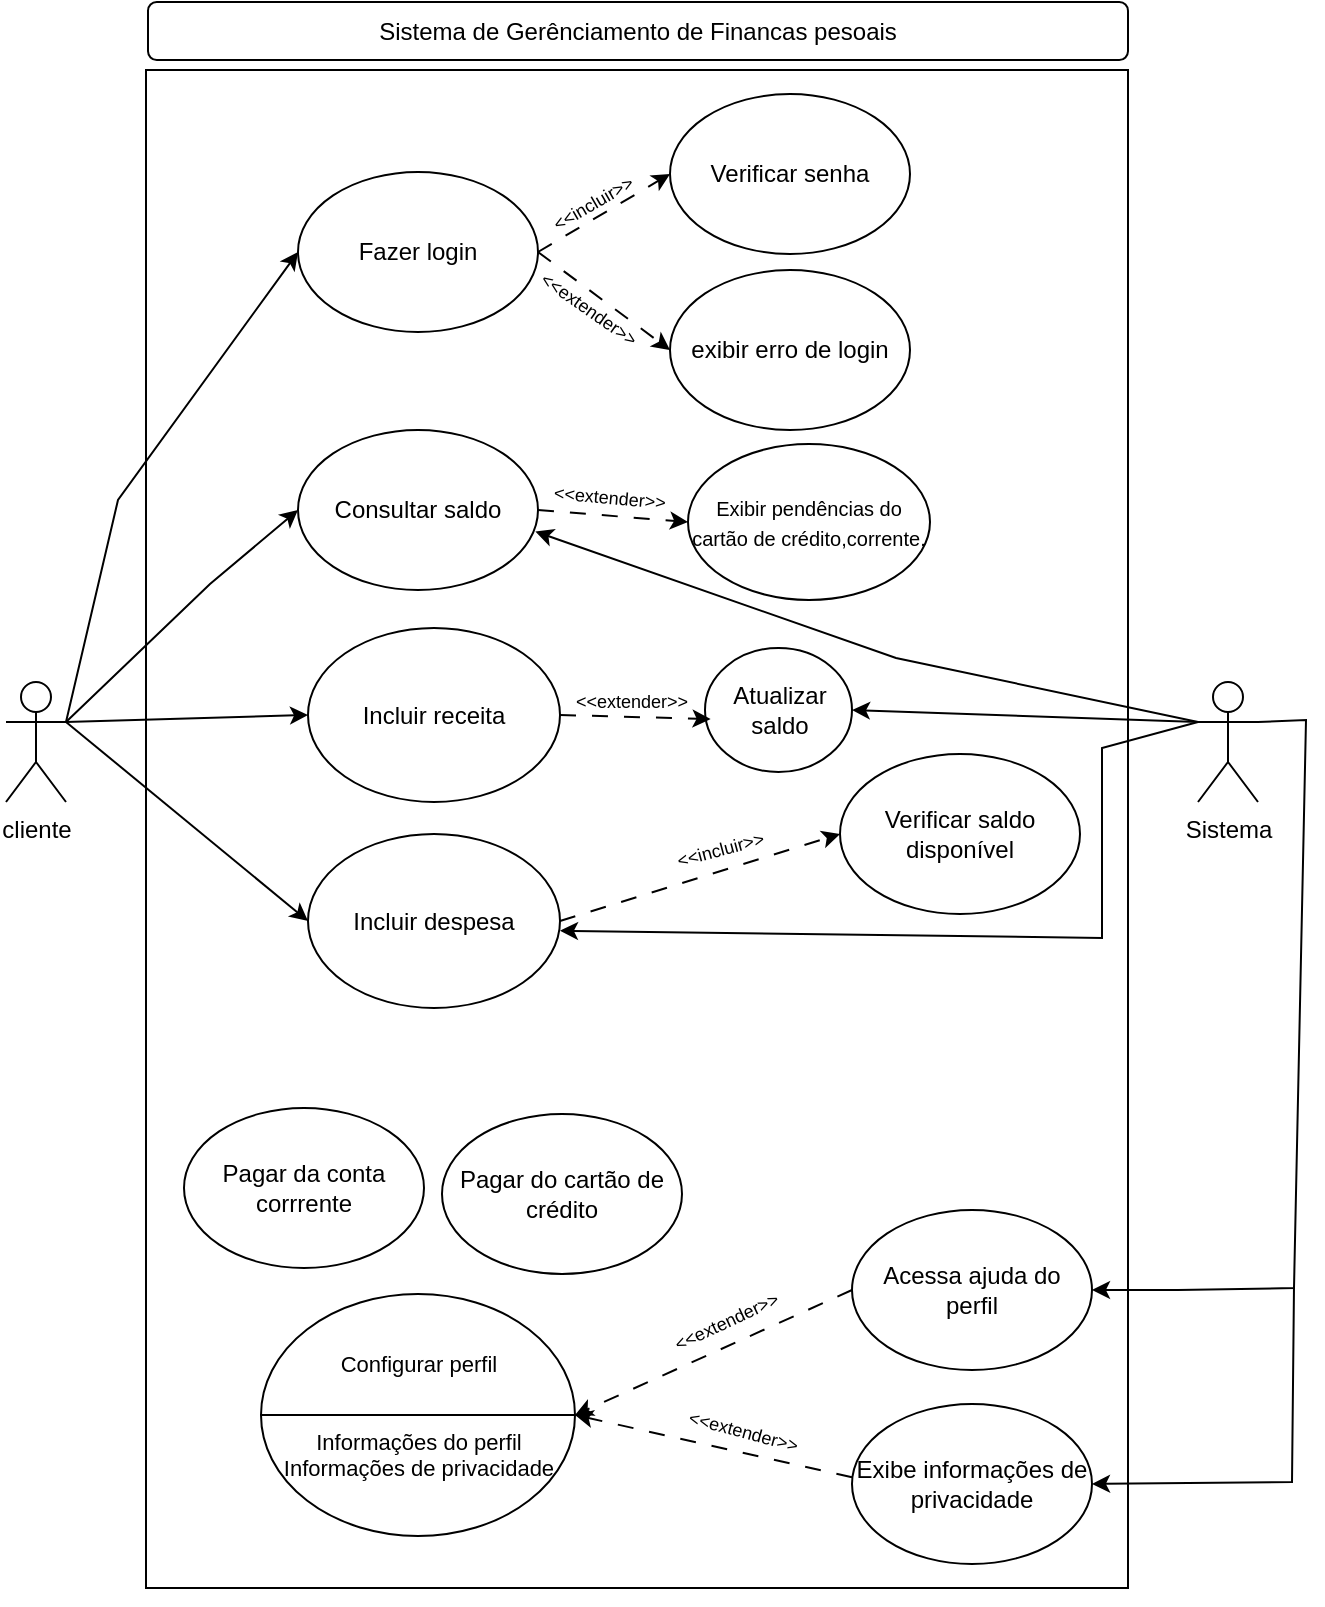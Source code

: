<mxfile version="22.0.4" type="github">
  <diagram name="Page-1" id="4mHVYZyLnhP37JVIOnOW">
    <mxGraphModel dx="1678" dy="665" grid="0" gridSize="10" guides="1" tooltips="1" connect="1" arrows="1" fold="1" page="0" pageScale="1" pageWidth="850" pageHeight="1100" background="#ffffff" math="0" shadow="0">
      <root>
        <mxCell id="0" />
        <mxCell id="1" parent="0" />
        <mxCell id="uMvzzYSh7ymHvS__3Q5s-1" value="&lt;div&gt;cliente&lt;/div&gt;&lt;div&gt;&lt;br&gt;&lt;/div&gt;" style="shape=umlActor;verticalLabelPosition=bottom;verticalAlign=top;html=1;outlineConnect=0;" parent="1" vertex="1">
          <mxGeometry x="-1115" y="212" width="30" height="60" as="geometry" />
        </mxCell>
        <mxCell id="uMvzzYSh7ymHvS__3Q5s-3" value="" style="rounded=0;whiteSpace=wrap;html=1;gradientColor=none;" parent="1" vertex="1">
          <mxGeometry x="-1045" y="-94" width="491" height="759" as="geometry" />
        </mxCell>
        <mxCell id="uMvzzYSh7ymHvS__3Q5s-6" value="Fazer login" style="ellipse;whiteSpace=wrap;html=1;" parent="1" vertex="1">
          <mxGeometry x="-969" y="-43" width="120" height="80" as="geometry" />
        </mxCell>
        <mxCell id="uMvzzYSh7ymHvS__3Q5s-7" value="Verificar senha" style="ellipse;whiteSpace=wrap;html=1;" parent="1" vertex="1">
          <mxGeometry x="-783" y="-82" width="120" height="80" as="geometry" />
        </mxCell>
        <mxCell id="uMvzzYSh7ymHvS__3Q5s-8" value="exibir erro de login" style="ellipse;whiteSpace=wrap;html=1;" parent="1" vertex="1">
          <mxGeometry x="-783" y="6" width="120" height="80" as="geometry" />
        </mxCell>
        <mxCell id="uMvzzYSh7ymHvS__3Q5s-10" value="Verificar saldo disponível" style="ellipse;whiteSpace=wrap;html=1;" parent="1" vertex="1">
          <mxGeometry x="-698" y="248" width="120" height="80" as="geometry" />
        </mxCell>
        <mxCell id="uMvzzYSh7ymHvS__3Q5s-11" value="&lt;div style=&quot;font-size: 11px;&quot;&gt;&lt;font style=&quot;font-size: 11px;&quot;&gt;Configurar perfil&lt;/font&gt;&lt;/div&gt;&lt;div style=&quot;font-size: 11px;&quot;&gt;&lt;font style=&quot;font-size: 11px;&quot;&gt;&lt;br&gt;&lt;/font&gt;&lt;/div&gt;&lt;div style=&quot;font-size: 11px;&quot;&gt;&lt;font style=&quot;font-size: 11px;&quot;&gt;&lt;br&gt;&lt;/font&gt;&lt;/div&gt;&lt;div style=&quot;font-size: 11px;&quot;&gt;&lt;font style=&quot;font-size: 11px;&quot;&gt;Informações do perfil&lt;/font&gt;&lt;/div&gt;&lt;div style=&quot;font-size: 11px;&quot;&gt;&lt;font style=&quot;font-size: 11px;&quot;&gt;Informações de privacidade&lt;font style=&quot;font-size: 11px;&quot;&gt;&lt;br&gt;&lt;/font&gt;&lt;/font&gt;&lt;/div&gt;" style="ellipse;whiteSpace=wrap;html=1;" parent="1" vertex="1">
          <mxGeometry x="-987.5" y="518" width="157" height="121" as="geometry" />
        </mxCell>
        <mxCell id="uMvzzYSh7ymHvS__3Q5s-12" value="Pagar da conta corrrente" style="ellipse;whiteSpace=wrap;html=1;" parent="1" vertex="1">
          <mxGeometry x="-1026" y="425" width="120" height="80" as="geometry" />
        </mxCell>
        <mxCell id="uMvzzYSh7ymHvS__3Q5s-13" value="Incluir despesa" style="ellipse;whiteSpace=wrap;html=1;" parent="1" vertex="1">
          <mxGeometry x="-964" y="288" width="126" height="87" as="geometry" />
        </mxCell>
        <mxCell id="uMvzzYSh7ymHvS__3Q5s-14" value="Consultar saldo" style="ellipse;whiteSpace=wrap;html=1;" parent="1" vertex="1">
          <mxGeometry x="-969" y="86" width="120" height="80" as="geometry" />
        </mxCell>
        <mxCell id="uMvzzYSh7ymHvS__3Q5s-20" value="" style="endArrow=classic;html=1;rounded=0;exitX=1;exitY=0.5;exitDx=0;exitDy=0;entryX=0;entryY=0.5;entryDx=0;entryDy=0;dashed=1;dashPattern=8 8;" parent="1" source="uMvzzYSh7ymHvS__3Q5s-6" target="uMvzzYSh7ymHvS__3Q5s-7" edge="1">
          <mxGeometry width="50" height="50" relative="1" as="geometry">
            <mxPoint x="-838" y="-2" as="sourcePoint" />
            <mxPoint x="-788" y="-52" as="targetPoint" />
          </mxGeometry>
        </mxCell>
        <mxCell id="uMvzzYSh7ymHvS__3Q5s-21" value="" style="endArrow=classic;html=1;rounded=0;exitX=1;exitY=0.5;exitDx=0;exitDy=0;entryX=0;entryY=0.5;entryDx=0;entryDy=0;dashed=1;dashPattern=8 8;" parent="1" source="uMvzzYSh7ymHvS__3Q5s-6" target="uMvzzYSh7ymHvS__3Q5s-8" edge="1">
          <mxGeometry width="50" height="50" relative="1" as="geometry">
            <mxPoint x="-841" y="23" as="sourcePoint" />
            <mxPoint x="-775" y="-16" as="targetPoint" />
          </mxGeometry>
        </mxCell>
        <mxCell id="uMvzzYSh7ymHvS__3Q5s-22" value="&lt;font style=&quot;font-size: 9px;&quot;&gt;&amp;lt;&amp;lt;incluir&amp;gt;&amp;gt;&lt;/font&gt;" style="text;html=1;strokeColor=none;fillColor=none;align=center;verticalAlign=middle;whiteSpace=wrap;rounded=0;rotation=-30;" parent="1" vertex="1">
          <mxGeometry x="-847" y="-35" width="50" height="13" as="geometry" />
        </mxCell>
        <mxCell id="uMvzzYSh7ymHvS__3Q5s-24" value="&lt;font style=&quot;font-size: 9px;&quot;&gt;&amp;lt;&amp;lt;extender&amp;gt;&amp;gt;&lt;/font&gt;" style="text;html=1;strokeColor=none;fillColor=none;align=center;verticalAlign=middle;whiteSpace=wrap;rounded=0;rotation=35;" parent="1" vertex="1">
          <mxGeometry x="-848" y="20" width="50" height="10" as="geometry" />
        </mxCell>
        <mxCell id="uMvzzYSh7ymHvS__3Q5s-25" value="" style="endArrow=classic;html=1;rounded=0;entryX=0;entryY=0.5;entryDx=0;entryDy=0;exitX=1;exitY=0.333;exitDx=0;exitDy=0;exitPerimeter=0;" parent="1" source="uMvzzYSh7ymHvS__3Q5s-1" target="uMvzzYSh7ymHvS__3Q5s-6" edge="1">
          <mxGeometry width="50" height="50" relative="1" as="geometry">
            <mxPoint x="-1056" y="50" as="sourcePoint" />
            <mxPoint x="-1006" as="targetPoint" />
            <Array as="points">
              <mxPoint x="-1059" y="121" />
            </Array>
          </mxGeometry>
        </mxCell>
        <mxCell id="uMvzzYSh7ymHvS__3Q5s-26" value="" style="endArrow=classic;html=1;rounded=0;entryX=0;entryY=0.5;entryDx=0;entryDy=0;exitX=1;exitY=0.333;exitDx=0;exitDy=0;exitPerimeter=0;" parent="1" source="uMvzzYSh7ymHvS__3Q5s-1" target="uMvzzYSh7ymHvS__3Q5s-14" edge="1">
          <mxGeometry width="50" height="50" relative="1" as="geometry">
            <mxPoint x="-1058" y="237" as="sourcePoint" />
            <mxPoint x="-959" y="7" as="targetPoint" />
            <Array as="points">
              <mxPoint x="-1013" y="163" />
            </Array>
          </mxGeometry>
        </mxCell>
        <mxCell id="uMvzzYSh7ymHvS__3Q5s-28" value="" style="endArrow=classic;html=1;rounded=0;entryX=0;entryY=0.5;entryDx=0;entryDy=0;exitX=1;exitY=0.333;exitDx=0;exitDy=0;exitPerimeter=0;" parent="1" source="uMvzzYSh7ymHvS__3Q5s-1" target="uMvzzYSh7ymHvS__3Q5s-13" edge="1">
          <mxGeometry width="50" height="50" relative="1" as="geometry">
            <mxPoint x="-1058" y="237" as="sourcePoint" />
            <mxPoint x="-962" y="232" as="targetPoint" />
            <Array as="points" />
          </mxGeometry>
        </mxCell>
        <mxCell id="uMvzzYSh7ymHvS__3Q5s-37" value="" style="endArrow=classic;html=1;rounded=0;exitX=1;exitY=0.5;exitDx=0;exitDy=0;entryX=0;entryY=0.5;entryDx=0;entryDy=0;dashed=1;dashPattern=8 8;" parent="1" source="uMvzzYSh7ymHvS__3Q5s-13" target="uMvzzYSh7ymHvS__3Q5s-10" edge="1">
          <mxGeometry width="50" height="50" relative="1" as="geometry">
            <mxPoint x="-847" y="307" as="sourcePoint" />
            <mxPoint x="-788" y="339" as="targetPoint" />
          </mxGeometry>
        </mxCell>
        <mxCell id="uMvzzYSh7ymHvS__3Q5s-38" value="&lt;font style=&quot;font-size: 10px;&quot;&gt;Exibir pendências do cartão de crédito,corrente.&lt;font style=&quot;font-size: 10px;&quot;&gt;&lt;br&gt;&lt;/font&gt;&lt;/font&gt;" style="ellipse;whiteSpace=wrap;html=1;" parent="1" vertex="1">
          <mxGeometry x="-774" y="93" width="121" height="78" as="geometry" />
        </mxCell>
        <mxCell id="uMvzzYSh7ymHvS__3Q5s-39" value="" style="endArrow=classic;html=1;rounded=0;entryX=0;entryY=0.5;entryDx=0;entryDy=0;exitX=1;exitY=0.5;exitDx=0;exitDy=0;dashed=1;dashPattern=8 8;" parent="1" source="uMvzzYSh7ymHvS__3Q5s-14" target="uMvzzYSh7ymHvS__3Q5s-38" edge="1">
          <mxGeometry width="50" height="50" relative="1" as="geometry">
            <mxPoint x="-849" y="151" as="sourcePoint" />
            <mxPoint x="-799" y="101" as="targetPoint" />
          </mxGeometry>
        </mxCell>
        <mxCell id="uMvzzYSh7ymHvS__3Q5s-40" value="&lt;font style=&quot;font-size: 9px;&quot;&gt;&amp;lt;&amp;lt;extender&amp;gt;&amp;gt;&lt;/font&gt;" style="text;html=1;strokeColor=none;fillColor=none;align=center;verticalAlign=middle;whiteSpace=wrap;rounded=0;rotation=5;" parent="1" vertex="1">
          <mxGeometry x="-838" y="114" width="50" height="10" as="geometry" />
        </mxCell>
        <mxCell id="uMvzzYSh7ymHvS__3Q5s-41" value="Pagar do cartão de crédito" style="ellipse;whiteSpace=wrap;html=1;" parent="1" vertex="1">
          <mxGeometry x="-897" y="428" width="120" height="80" as="geometry" />
        </mxCell>
        <mxCell id="uMvzzYSh7ymHvS__3Q5s-44" value="" style="endArrow=none;html=1;rounded=0;entryX=1;entryY=0.5;entryDx=0;entryDy=0;exitX=0;exitY=0.5;exitDx=0;exitDy=0;" parent="1" source="uMvzzYSh7ymHvS__3Q5s-11" target="uMvzzYSh7ymHvS__3Q5s-11" edge="1">
          <mxGeometry width="50" height="50" relative="1" as="geometry">
            <mxPoint x="-1000" y="617.5" as="sourcePoint" />
            <mxPoint x="-950" y="567.5" as="targetPoint" />
          </mxGeometry>
        </mxCell>
        <mxCell id="uMvzzYSh7ymHvS__3Q5s-46" value="Acessa ajuda do perfil" style="ellipse;whiteSpace=wrap;html=1;" parent="1" vertex="1">
          <mxGeometry x="-692" y="476" width="120" height="80" as="geometry" />
        </mxCell>
        <mxCell id="uMvzzYSh7ymHvS__3Q5s-47" value="Exibe informações de privacidade" style="ellipse;whiteSpace=wrap;html=1;" parent="1" vertex="1">
          <mxGeometry x="-692" y="573" width="120" height="80" as="geometry" />
        </mxCell>
        <mxCell id="uMvzzYSh7ymHvS__3Q5s-48" value="" style="endArrow=classic;html=1;rounded=0;entryX=1;entryY=0.5;entryDx=0;entryDy=0;exitX=0;exitY=0.5;exitDx=0;exitDy=0;dashed=1;dashPattern=8 8;" parent="1" source="uMvzzYSh7ymHvS__3Q5s-46" target="uMvzzYSh7ymHvS__3Q5s-11" edge="1">
          <mxGeometry width="50" height="50" relative="1" as="geometry">
            <mxPoint x="-730.53" y="512" as="sourcePoint" />
            <mxPoint x="-735.469" y="613" as="targetPoint" />
          </mxGeometry>
        </mxCell>
        <mxCell id="uMvzzYSh7ymHvS__3Q5s-50" value="" style="endArrow=classic;html=1;rounded=0;entryX=1;entryY=0.5;entryDx=0;entryDy=0;exitX=0;exitY=0.458;exitDx=0;exitDy=0;exitPerimeter=0;dashed=1;dashPattern=8 8;" parent="1" source="uMvzzYSh7ymHvS__3Q5s-47" target="uMvzzYSh7ymHvS__3Q5s-11" edge="1">
          <mxGeometry width="50" height="50" relative="1" as="geometry">
            <mxPoint x="-689" y="563" as="sourcePoint" />
            <mxPoint x="-830" y="611" as="targetPoint" />
          </mxGeometry>
        </mxCell>
        <mxCell id="uMvzzYSh7ymHvS__3Q5s-51" style="edgeStyle=orthogonalEdgeStyle;rounded=0;orthogonalLoop=1;jettySize=auto;html=1;exitX=0.5;exitY=1;exitDx=0;exitDy=0;" parent="1" source="uMvzzYSh7ymHvS__3Q5s-3" target="uMvzzYSh7ymHvS__3Q5s-3" edge="1">
          <mxGeometry relative="1" as="geometry" />
        </mxCell>
        <mxCell id="uMvzzYSh7ymHvS__3Q5s-55" value="" style="endArrow=classic;html=1;rounded=0;entryX=0.989;entryY=0.635;entryDx=0;entryDy=0;entryPerimeter=0;exitX=0;exitY=0.333;exitDx=0;exitDy=0;exitPerimeter=0;" parent="1" source="uMvzzYSh7ymHvS__3Q5s-53" target="uMvzzYSh7ymHvS__3Q5s-14" edge="1">
          <mxGeometry width="50" height="50" relative="1" as="geometry">
            <mxPoint x="-534" y="212" as="sourcePoint" />
            <mxPoint x="-398" y="150" as="targetPoint" />
            <Array as="points">
              <mxPoint x="-670" y="200" />
            </Array>
          </mxGeometry>
        </mxCell>
        <mxCell id="uMvzzYSh7ymHvS__3Q5s-58" value="" style="endArrow=classic;html=1;rounded=0;entryX=1;entryY=0.556;entryDx=0;entryDy=0;entryPerimeter=0;exitX=0;exitY=0.333;exitDx=0;exitDy=0;exitPerimeter=0;" parent="1" source="uMvzzYSh7ymHvS__3Q5s-53" target="uMvzzYSh7ymHvS__3Q5s-13" edge="1">
          <mxGeometry width="50" height="50" relative="1" as="geometry">
            <mxPoint x="-484" y="233" as="sourcePoint" />
            <mxPoint x="-573" y="249" as="targetPoint" />
            <Array as="points">
              <mxPoint x="-567" y="245" />
              <mxPoint x="-567" y="340" />
            </Array>
          </mxGeometry>
        </mxCell>
        <mxCell id="uMvzzYSh7ymHvS__3Q5s-59" value="Sistema de Gerênciamento de Financas pesoais" style="rounded=1;whiteSpace=wrap;html=1;" parent="1" vertex="1">
          <mxGeometry x="-1044" y="-128" width="490" height="29" as="geometry" />
        </mxCell>
        <mxCell id="uMvzzYSh7ymHvS__3Q5s-60" value="&lt;font style=&quot;font-size: 9px;&quot;&gt;&amp;lt;&amp;lt;extender&amp;gt;&amp;gt;&lt;/font&gt;" style="text;html=1;strokeColor=none;fillColor=none;align=center;verticalAlign=middle;whiteSpace=wrap;rounded=0;rotation=-25;" parent="1" vertex="1">
          <mxGeometry x="-780" y="526" width="50" height="10" as="geometry" />
        </mxCell>
        <mxCell id="uMvzzYSh7ymHvS__3Q5s-61" value="&lt;font style=&quot;font-size: 9px;&quot;&gt;&amp;lt;&amp;lt;extender&amp;gt;&amp;gt;&lt;/font&gt;" style="text;html=1;strokeColor=none;fillColor=none;align=center;verticalAlign=middle;whiteSpace=wrap;rounded=0;rotation=15;" parent="1" vertex="1">
          <mxGeometry x="-771" y="581" width="50" height="10" as="geometry" />
        </mxCell>
        <mxCell id="uMvzzYSh7ymHvS__3Q5s-53" value="&lt;div&gt;Sistema&lt;/div&gt;&lt;div&gt;&lt;br&gt;&lt;/div&gt;" style="shape=umlActor;verticalLabelPosition=bottom;verticalAlign=top;html=1;outlineConnect=0;" parent="1" vertex="1">
          <mxGeometry x="-519" y="212" width="30" height="60" as="geometry" />
        </mxCell>
        <mxCell id="EN-Y4e7MSlpIUZhQGP21-2" value="" style="endArrow=classic;html=1;rounded=0;exitX=1;exitY=0.333;exitDx=0;exitDy=0;exitPerimeter=0;entryX=1;entryY=0.5;entryDx=0;entryDy=0;" parent="1" source="uMvzzYSh7ymHvS__3Q5s-53" target="uMvzzYSh7ymHvS__3Q5s-46" edge="1">
          <mxGeometry width="50" height="50" relative="1" as="geometry">
            <mxPoint x="-474" y="391" as="sourcePoint" />
            <mxPoint x="-512" y="491" as="targetPoint" />
            <Array as="points">
              <mxPoint x="-465" y="231" />
              <mxPoint x="-471" y="515" />
              <mxPoint x="-529" y="516" />
            </Array>
          </mxGeometry>
        </mxCell>
        <mxCell id="EN-Y4e7MSlpIUZhQGP21-3" value="" style="endArrow=classic;html=1;rounded=0;entryX=1;entryY=0.5;entryDx=0;entryDy=0;" parent="1" target="uMvzzYSh7ymHvS__3Q5s-47" edge="1">
          <mxGeometry width="50" height="50" relative="1" as="geometry">
            <mxPoint x="-471" y="514" as="sourcePoint" />
            <mxPoint x="-442" y="639" as="targetPoint" />
            <Array as="points">
              <mxPoint x="-472" y="612" />
            </Array>
          </mxGeometry>
        </mxCell>
        <mxCell id="_Nm2-gPWRADuJWkeKavG-1" value="Incluir receita" style="ellipse;whiteSpace=wrap;html=1;" vertex="1" parent="1">
          <mxGeometry x="-964" y="185" width="126" height="87" as="geometry" />
        </mxCell>
        <mxCell id="_Nm2-gPWRADuJWkeKavG-4" value="" style="endArrow=classic;html=1;rounded=0;exitX=1;exitY=0.333;exitDx=0;exitDy=0;exitPerimeter=0;entryX=0;entryY=0.5;entryDx=0;entryDy=0;" edge="1" parent="1" source="uMvzzYSh7ymHvS__3Q5s-1" target="_Nm2-gPWRADuJWkeKavG-1">
          <mxGeometry width="50" height="50" relative="1" as="geometry">
            <mxPoint x="-985" y="244" as="sourcePoint" />
            <mxPoint x="-935" y="194" as="targetPoint" />
          </mxGeometry>
        </mxCell>
        <mxCell id="_Nm2-gPWRADuJWkeKavG-5" value="&lt;font style=&quot;font-size: 9px;&quot;&gt;&amp;lt;&amp;lt;incluir&amp;gt;&amp;gt;&lt;/font&gt;" style="text;html=1;strokeColor=none;fillColor=none;align=center;verticalAlign=middle;whiteSpace=wrap;rounded=0;rotation=-15;" vertex="1" parent="1">
          <mxGeometry x="-783" y="288" width="50" height="13" as="geometry" />
        </mxCell>
        <mxCell id="_Nm2-gPWRADuJWkeKavG-6" value="Atualizar saldo" style="ellipse;whiteSpace=wrap;html=1;" vertex="1" parent="1">
          <mxGeometry x="-765.5" y="195" width="73.5" height="62" as="geometry" />
        </mxCell>
        <mxCell id="_Nm2-gPWRADuJWkeKavG-8" value="" style="endArrow=classic;html=1;rounded=0;exitX=1;exitY=0.5;exitDx=0;exitDy=0;entryX=0.038;entryY=0.573;entryDx=0;entryDy=0;dashed=1;dashPattern=8 8;entryPerimeter=0;" edge="1" parent="1" source="_Nm2-gPWRADuJWkeKavG-1" target="_Nm2-gPWRADuJWkeKavG-6">
          <mxGeometry width="50" height="50" relative="1" as="geometry">
            <mxPoint x="-840" y="285" as="sourcePoint" />
            <mxPoint x="-746" y="224" as="targetPoint" />
          </mxGeometry>
        </mxCell>
        <mxCell id="_Nm2-gPWRADuJWkeKavG-9" value="&lt;font style=&quot;font-size: 9px;&quot;&gt;&amp;lt;&amp;lt;extender&amp;gt;&amp;gt;&lt;/font&gt;" style="text;html=1;strokeColor=none;fillColor=none;align=center;verticalAlign=middle;whiteSpace=wrap;rounded=0;rotation=0;" vertex="1" parent="1">
          <mxGeometry x="-827" y="214" width="50" height="13" as="geometry" />
        </mxCell>
        <mxCell id="_Nm2-gPWRADuJWkeKavG-10" value="" style="endArrow=classic;html=1;rounded=0;exitX=0;exitY=0.333;exitDx=0;exitDy=0;exitPerimeter=0;entryX=1;entryY=0.5;entryDx=0;entryDy=0;" edge="1" parent="1" source="uMvzzYSh7ymHvS__3Q5s-53" target="_Nm2-gPWRADuJWkeKavG-6">
          <mxGeometry width="50" height="50" relative="1" as="geometry">
            <mxPoint x="-677" y="216" as="sourcePoint" />
            <mxPoint x="-627" y="166" as="targetPoint" />
          </mxGeometry>
        </mxCell>
      </root>
    </mxGraphModel>
  </diagram>
</mxfile>
